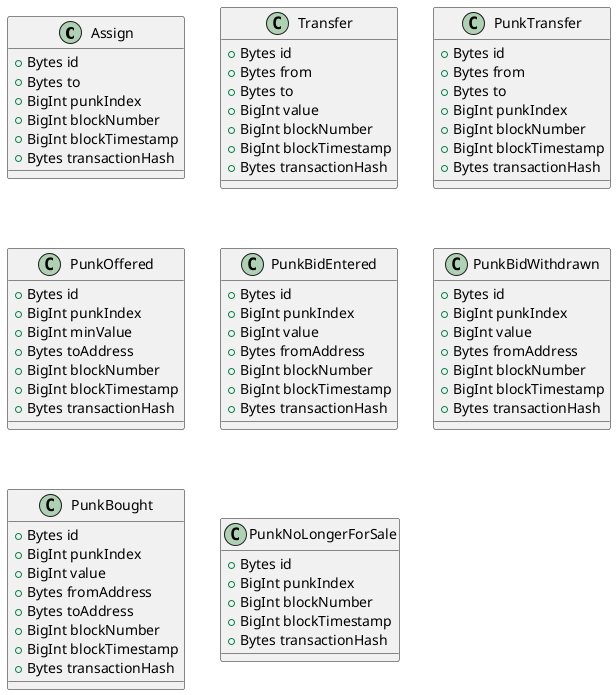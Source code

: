 @ -0,0 +1,81 @@
@startuml aaa

class Assign {
  +Bytes id
  +Bytes to
  +BigInt punkIndex
  +BigInt blockNumber
  +BigInt blockTimestamp
  +Bytes transactionHash
}

class Transfer {
  +Bytes id
  +Bytes from
  +Bytes to
  +BigInt value
  +BigInt blockNumber
  +BigInt blockTimestamp
  +Bytes transactionHash
}

class PunkTransfer {
  +Bytes id
  +Bytes from
  +Bytes to
  +BigInt punkIndex
  +BigInt blockNumber
  +BigInt blockTimestamp
  +Bytes transactionHash
}

class PunkOffered {
  +Bytes id
  +BigInt punkIndex
  +BigInt minValue
  +Bytes toAddress
  +BigInt blockNumber
  +BigInt blockTimestamp
  +Bytes transactionHash
}

class PunkBidEntered {
  +Bytes id
  +BigInt punkIndex
  +BigInt value
  +Bytes fromAddress
  +BigInt blockNumber
  +BigInt blockTimestamp
  +Bytes transactionHash
}

class PunkBidWithdrawn {
  +Bytes id
  +BigInt punkIndex
  +BigInt value
  +Bytes fromAddress
  +BigInt blockNumber
  +BigInt blockTimestamp
  +Bytes transactionHash
}

class PunkBought {
  +Bytes id
  +BigInt punkIndex
  +BigInt value
  +Bytes fromAddress
  +Bytes toAddress
  +BigInt blockNumber
  +BigInt blockTimestamp
  +Bytes transactionHash
}

class PunkNoLongerForSale {
  +Bytes id
  +BigInt punkIndex
  +BigInt blockNumber
  +BigInt blockTimestamp
  +Bytes transactionHash
}

@enduml